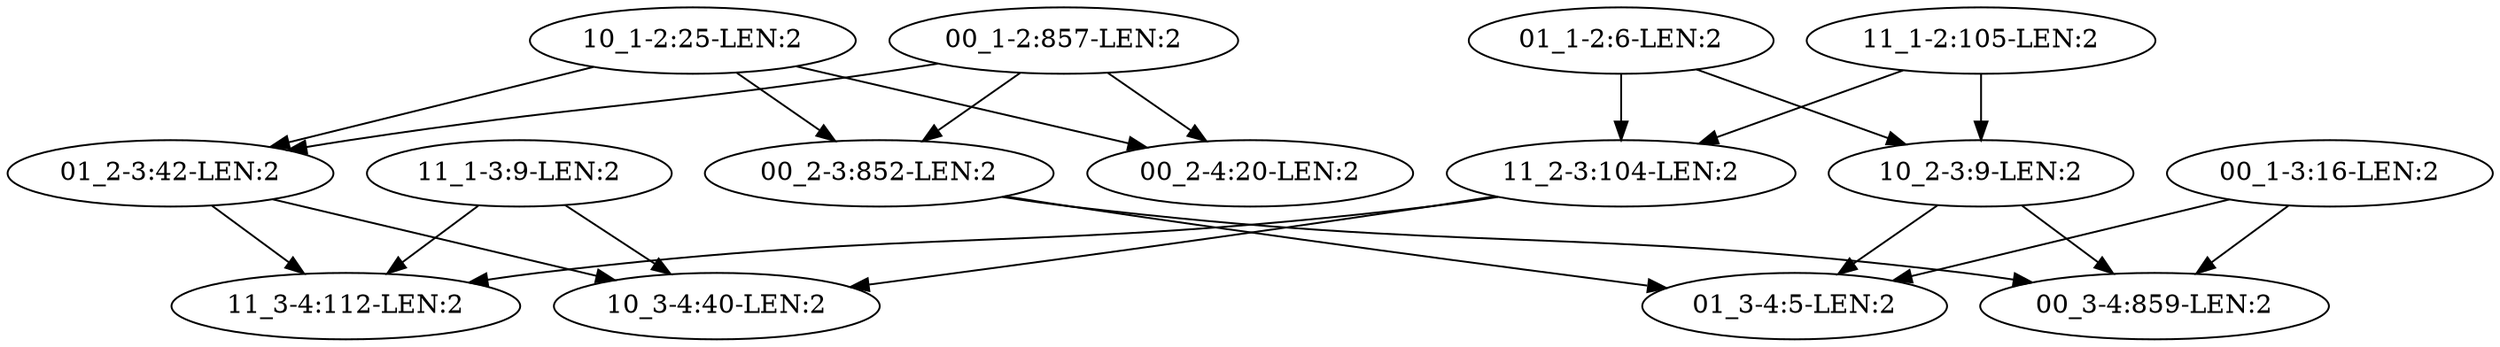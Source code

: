 digraph G {
    "00_1-2:857-LEN:2" -> "00_2-4:20-LEN:2";
    "00_1-2:857-LEN:2" -> "01_2-3:42-LEN:2";
    "00_1-2:857-LEN:2" -> "00_2-3:852-LEN:2";
    "11_1-2:105-LEN:2" -> "10_2-3:9-LEN:2";
    "11_1-2:105-LEN:2" -> "11_2-3:104-LEN:2";
    "10_2-3:9-LEN:2" -> "00_3-4:859-LEN:2";
    "10_2-3:9-LEN:2" -> "01_3-4:5-LEN:2";
    "01_2-3:42-LEN:2" -> "10_3-4:40-LEN:2";
    "01_2-3:42-LEN:2" -> "11_3-4:112-LEN:2";
    "11_2-3:104-LEN:2" -> "10_3-4:40-LEN:2";
    "11_2-3:104-LEN:2" -> "11_3-4:112-LEN:2";
    "00_2-3:852-LEN:2" -> "00_3-4:859-LEN:2";
    "00_2-3:852-LEN:2" -> "01_3-4:5-LEN:2";
    "11_1-3:9-LEN:2" -> "10_3-4:40-LEN:2";
    "11_1-3:9-LEN:2" -> "11_3-4:112-LEN:2";
    "01_1-2:6-LEN:2" -> "10_2-3:9-LEN:2";
    "01_1-2:6-LEN:2" -> "11_2-3:104-LEN:2";
    "10_1-2:25-LEN:2" -> "00_2-4:20-LEN:2";
    "10_1-2:25-LEN:2" -> "01_2-3:42-LEN:2";
    "10_1-2:25-LEN:2" -> "00_2-3:852-LEN:2";
    "00_1-3:16-LEN:2" -> "00_3-4:859-LEN:2";
    "00_1-3:16-LEN:2" -> "01_3-4:5-LEN:2";
}
